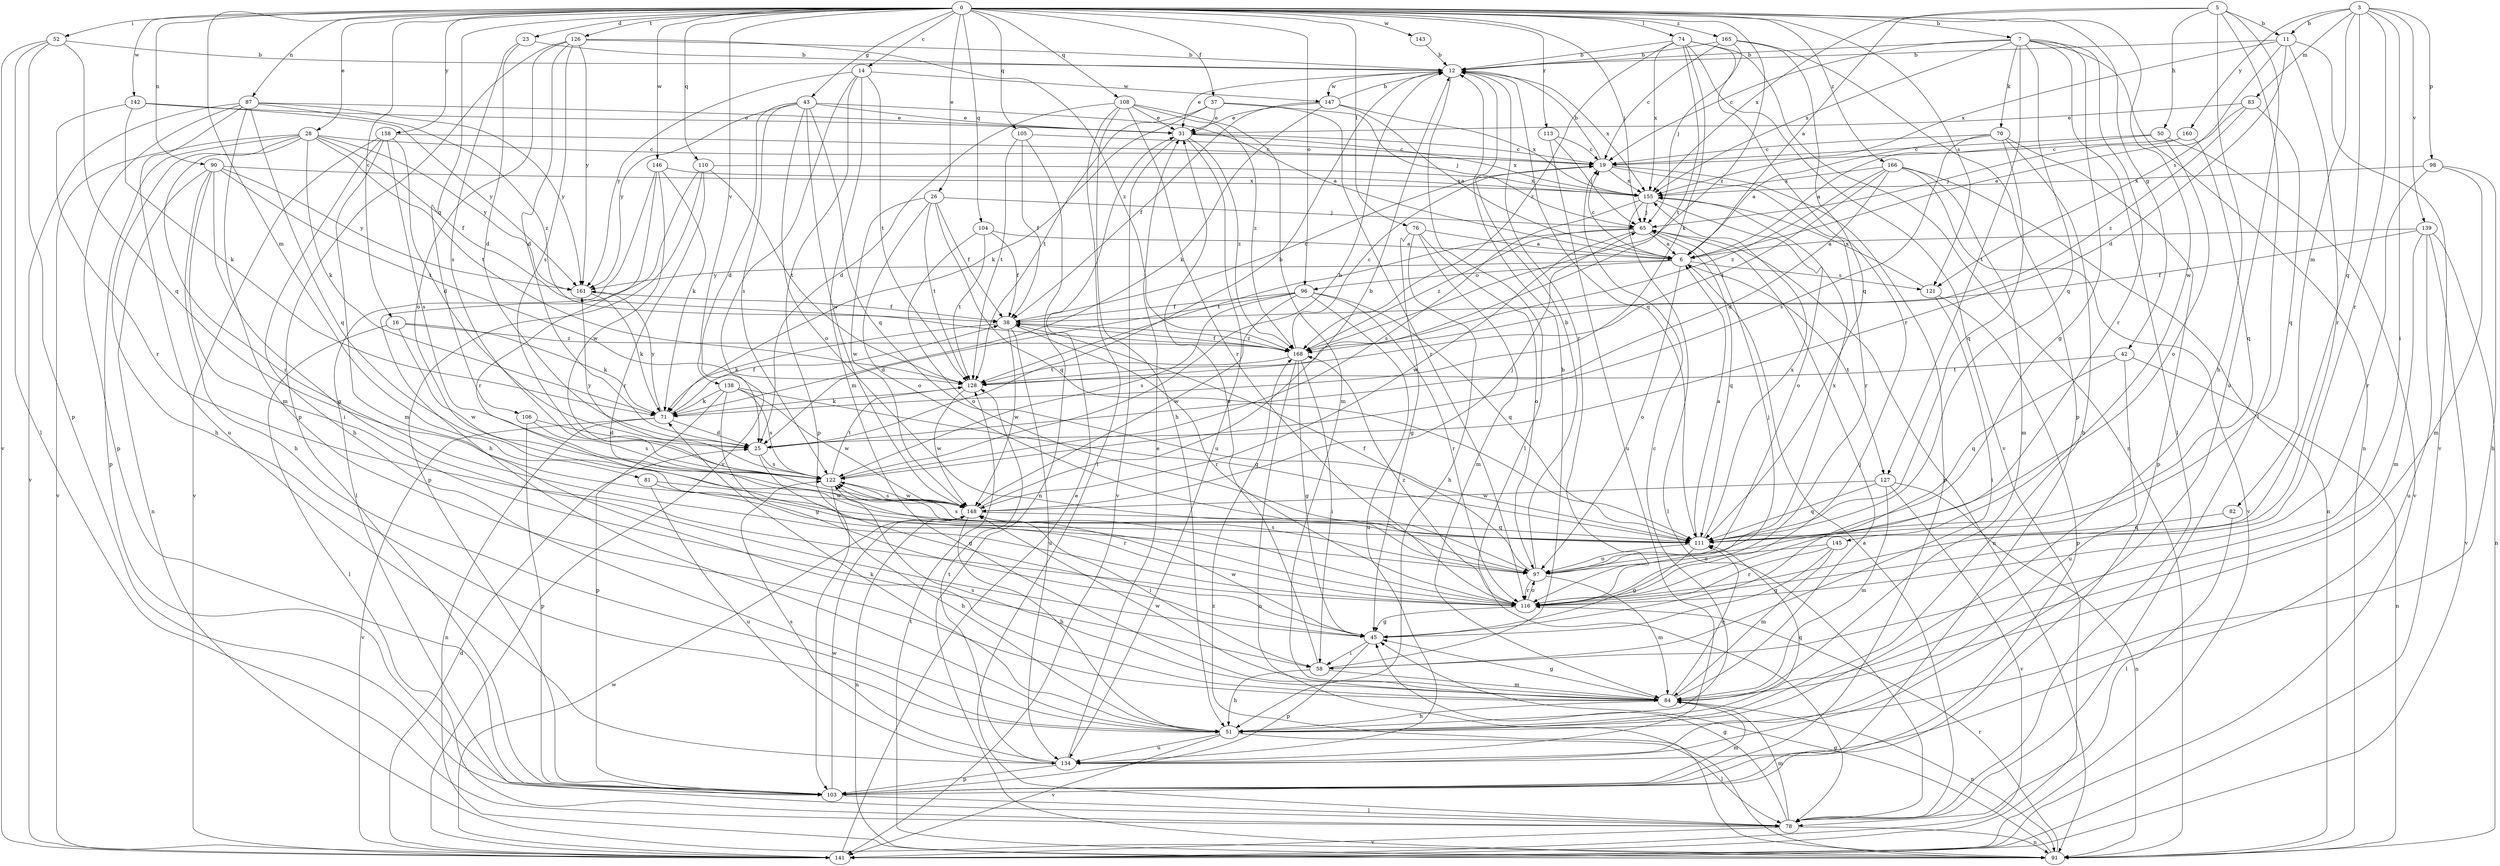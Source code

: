 strict digraph  {
0;
3;
5;
6;
7;
11;
12;
14;
16;
19;
23;
25;
26;
28;
31;
37;
38;
42;
43;
45;
50;
51;
52;
58;
65;
70;
71;
74;
76;
78;
81;
82;
83;
84;
87;
90;
91;
96;
97;
98;
103;
104;
105;
106;
108;
110;
111;
113;
116;
121;
122;
126;
127;
128;
134;
138;
139;
141;
142;
143;
145;
146;
147;
148;
155;
158;
160;
161;
165;
166;
168;
0 -> 7  [label=b];
0 -> 14  [label=c];
0 -> 16  [label=c];
0 -> 23  [label=d];
0 -> 26  [label=e];
0 -> 28  [label=e];
0 -> 37  [label=f];
0 -> 42  [label=g];
0 -> 43  [label=g];
0 -> 52  [label=i];
0 -> 65  [label=j];
0 -> 74  [label=l];
0 -> 76  [label=l];
0 -> 81  [label=m];
0 -> 87  [label=n];
0 -> 90  [label=n];
0 -> 96  [label=o];
0 -> 104  [label=q];
0 -> 105  [label=q];
0 -> 106  [label=q];
0 -> 108  [label=q];
0 -> 110  [label=q];
0 -> 113  [label=r];
0 -> 121  [label=s];
0 -> 126  [label=t];
0 -> 138  [label=v];
0 -> 142  [label=w];
0 -> 143  [label=w];
0 -> 145  [label=w];
0 -> 146  [label=w];
0 -> 158  [label=y];
0 -> 165  [label=z];
0 -> 166  [label=z];
0 -> 168  [label=z];
3 -> 11  [label=b];
3 -> 58  [label=i];
3 -> 82  [label=m];
3 -> 83  [label=m];
3 -> 98  [label=p];
3 -> 111  [label=q];
3 -> 116  [label=r];
3 -> 139  [label=v];
3 -> 160  [label=y];
5 -> 6  [label=a];
5 -> 11  [label=b];
5 -> 50  [label=h];
5 -> 51  [label=h];
5 -> 78  [label=l];
5 -> 134  [label=u];
5 -> 155  [label=x];
6 -> 19  [label=c];
6 -> 96  [label=o];
6 -> 97  [label=o];
6 -> 121  [label=s];
6 -> 127  [label=t];
6 -> 161  [label=y];
7 -> 12  [label=b];
7 -> 19  [label=c];
7 -> 45  [label=g];
7 -> 70  [label=k];
7 -> 78  [label=l];
7 -> 91  [label=n];
7 -> 111  [label=q];
7 -> 116  [label=r];
7 -> 127  [label=t];
7 -> 155  [label=x];
11 -> 12  [label=b];
11 -> 25  [label=d];
11 -> 116  [label=r];
11 -> 121  [label=s];
11 -> 141  [label=v];
11 -> 155  [label=x];
12 -> 31  [label=e];
12 -> 78  [label=l];
12 -> 111  [label=q];
12 -> 116  [label=r];
12 -> 147  [label=w];
12 -> 155  [label=x];
14 -> 84  [label=m];
14 -> 103  [label=p];
14 -> 128  [label=t];
14 -> 141  [label=v];
14 -> 147  [label=w];
14 -> 161  [label=y];
16 -> 71  [label=k];
16 -> 78  [label=l];
16 -> 148  [label=w];
16 -> 168  [label=z];
19 -> 12  [label=b];
19 -> 103  [label=p];
19 -> 116  [label=r];
19 -> 155  [label=x];
23 -> 12  [label=b];
23 -> 25  [label=d];
23 -> 122  [label=s];
25 -> 12  [label=b];
25 -> 45  [label=g];
25 -> 122  [label=s];
26 -> 38  [label=f];
26 -> 65  [label=j];
26 -> 97  [label=o];
26 -> 111  [label=q];
26 -> 128  [label=t];
26 -> 148  [label=w];
28 -> 19  [label=c];
28 -> 38  [label=f];
28 -> 51  [label=h];
28 -> 71  [label=k];
28 -> 103  [label=p];
28 -> 116  [label=r];
28 -> 128  [label=t];
28 -> 141  [label=v];
28 -> 161  [label=y];
31 -> 19  [label=c];
31 -> 134  [label=u];
31 -> 141  [label=v];
31 -> 155  [label=x];
31 -> 168  [label=z];
37 -> 31  [label=e];
37 -> 65  [label=j];
37 -> 71  [label=k];
37 -> 116  [label=r];
37 -> 128  [label=t];
38 -> 19  [label=c];
38 -> 71  [label=k];
38 -> 116  [label=r];
38 -> 134  [label=u];
38 -> 148  [label=w];
38 -> 168  [label=z];
42 -> 91  [label=n];
42 -> 111  [label=q];
42 -> 128  [label=t];
42 -> 134  [label=u];
43 -> 6  [label=a];
43 -> 25  [label=d];
43 -> 31  [label=e];
43 -> 97  [label=o];
43 -> 111  [label=q];
43 -> 122  [label=s];
43 -> 148  [label=w];
43 -> 161  [label=y];
45 -> 58  [label=i];
45 -> 103  [label=p];
45 -> 148  [label=w];
50 -> 6  [label=a];
50 -> 19  [label=c];
50 -> 97  [label=o];
50 -> 141  [label=v];
51 -> 19  [label=c];
51 -> 71  [label=k];
51 -> 78  [label=l];
51 -> 111  [label=q];
51 -> 134  [label=u];
51 -> 141  [label=v];
52 -> 12  [label=b];
52 -> 78  [label=l];
52 -> 103  [label=p];
52 -> 111  [label=q];
52 -> 141  [label=v];
58 -> 12  [label=b];
58 -> 31  [label=e];
58 -> 51  [label=h];
58 -> 84  [label=m];
65 -> 6  [label=a];
65 -> 91  [label=n];
65 -> 111  [label=q];
65 -> 128  [label=t];
65 -> 148  [label=w];
65 -> 168  [label=z];
70 -> 6  [label=a];
70 -> 19  [label=c];
70 -> 51  [label=h];
70 -> 103  [label=p];
70 -> 111  [label=q];
70 -> 122  [label=s];
71 -> 25  [label=d];
71 -> 38  [label=f];
71 -> 91  [label=n];
71 -> 141  [label=v];
71 -> 161  [label=y];
74 -> 12  [label=b];
74 -> 71  [label=k];
74 -> 91  [label=n];
74 -> 116  [label=r];
74 -> 128  [label=t];
74 -> 141  [label=v];
74 -> 155  [label=x];
74 -> 168  [label=z];
76 -> 6  [label=a];
76 -> 45  [label=g];
76 -> 51  [label=h];
76 -> 84  [label=m];
76 -> 97  [label=o];
78 -> 6  [label=a];
78 -> 45  [label=g];
78 -> 84  [label=m];
78 -> 91  [label=n];
78 -> 141  [label=v];
81 -> 116  [label=r];
81 -> 134  [label=u];
81 -> 148  [label=w];
82 -> 78  [label=l];
82 -> 111  [label=q];
83 -> 6  [label=a];
83 -> 31  [label=e];
83 -> 111  [label=q];
83 -> 168  [label=z];
84 -> 45  [label=g];
84 -> 51  [label=h];
84 -> 65  [label=j];
84 -> 91  [label=n];
84 -> 111  [label=q];
84 -> 122  [label=s];
84 -> 148  [label=w];
87 -> 31  [label=e];
87 -> 84  [label=m];
87 -> 103  [label=p];
87 -> 111  [label=q];
87 -> 134  [label=u];
87 -> 141  [label=v];
87 -> 161  [label=y];
87 -> 168  [label=z];
90 -> 45  [label=g];
90 -> 51  [label=h];
90 -> 58  [label=i];
90 -> 91  [label=n];
90 -> 128  [label=t];
90 -> 155  [label=x];
90 -> 161  [label=y];
91 -> 45  [label=g];
91 -> 116  [label=r];
91 -> 128  [label=t];
91 -> 168  [label=z];
96 -> 25  [label=d];
96 -> 38  [label=f];
96 -> 111  [label=q];
96 -> 116  [label=r];
96 -> 122  [label=s];
96 -> 134  [label=u];
96 -> 148  [label=w];
97 -> 12  [label=b];
97 -> 38  [label=f];
97 -> 84  [label=m];
97 -> 116  [label=r];
97 -> 122  [label=s];
97 -> 155  [label=x];
98 -> 51  [label=h];
98 -> 84  [label=m];
98 -> 116  [label=r];
98 -> 155  [label=x];
103 -> 78  [label=l];
103 -> 84  [label=m];
103 -> 148  [label=w];
104 -> 6  [label=a];
104 -> 38  [label=f];
104 -> 97  [label=o];
104 -> 128  [label=t];
105 -> 19  [label=c];
105 -> 38  [label=f];
105 -> 91  [label=n];
105 -> 128  [label=t];
106 -> 25  [label=d];
106 -> 103  [label=p];
106 -> 122  [label=s];
108 -> 25  [label=d];
108 -> 31  [label=e];
108 -> 51  [label=h];
108 -> 78  [label=l];
108 -> 84  [label=m];
108 -> 116  [label=r];
108 -> 168  [label=z];
110 -> 51  [label=h];
110 -> 103  [label=p];
110 -> 116  [label=r];
110 -> 128  [label=t];
110 -> 155  [label=x];
111 -> 6  [label=a];
111 -> 45  [label=g];
111 -> 97  [label=o];
111 -> 122  [label=s];
111 -> 155  [label=x];
113 -> 19  [label=c];
113 -> 65  [label=j];
113 -> 134  [label=u];
116 -> 45  [label=g];
116 -> 65  [label=j];
116 -> 97  [label=o];
116 -> 168  [label=z];
121 -> 58  [label=i];
121 -> 103  [label=p];
121 -> 155  [label=x];
122 -> 12  [label=b];
122 -> 51  [label=h];
122 -> 128  [label=t];
122 -> 148  [label=w];
122 -> 161  [label=y];
126 -> 12  [label=b];
126 -> 25  [label=d];
126 -> 97  [label=o];
126 -> 103  [label=p];
126 -> 122  [label=s];
126 -> 161  [label=y];
126 -> 168  [label=z];
127 -> 84  [label=m];
127 -> 91  [label=n];
127 -> 111  [label=q];
127 -> 141  [label=v];
127 -> 148  [label=w];
128 -> 71  [label=k];
128 -> 148  [label=w];
134 -> 31  [label=e];
134 -> 103  [label=p];
134 -> 122  [label=s];
134 -> 128  [label=t];
138 -> 45  [label=g];
138 -> 71  [label=k];
138 -> 103  [label=p];
138 -> 111  [label=q];
138 -> 122  [label=s];
138 -> 148  [label=w];
139 -> 6  [label=a];
139 -> 38  [label=f];
139 -> 84  [label=m];
139 -> 91  [label=n];
139 -> 134  [label=u];
139 -> 141  [label=v];
141 -> 25  [label=d];
141 -> 31  [label=e];
141 -> 148  [label=w];
142 -> 31  [label=e];
142 -> 71  [label=k];
142 -> 116  [label=r];
142 -> 161  [label=y];
143 -> 12  [label=b];
145 -> 45  [label=g];
145 -> 84  [label=m];
145 -> 97  [label=o];
145 -> 116  [label=r];
146 -> 71  [label=k];
146 -> 78  [label=l];
146 -> 116  [label=r];
146 -> 148  [label=w];
146 -> 155  [label=x];
147 -> 6  [label=a];
147 -> 12  [label=b];
147 -> 31  [label=e];
147 -> 38  [label=f];
147 -> 71  [label=k];
147 -> 155  [label=x];
148 -> 12  [label=b];
148 -> 51  [label=h];
148 -> 58  [label=i];
148 -> 65  [label=j];
148 -> 91  [label=n];
148 -> 111  [label=q];
148 -> 122  [label=s];
155 -> 65  [label=j];
155 -> 78  [label=l];
155 -> 97  [label=o];
155 -> 122  [label=s];
158 -> 19  [label=c];
158 -> 25  [label=d];
158 -> 51  [label=h];
158 -> 84  [label=m];
158 -> 122  [label=s];
158 -> 141  [label=v];
160 -> 19  [label=c];
160 -> 65  [label=j];
160 -> 111  [label=q];
161 -> 38  [label=f];
161 -> 71  [label=k];
165 -> 12  [label=b];
165 -> 19  [label=c];
165 -> 65  [label=j];
165 -> 103  [label=p];
165 -> 111  [label=q];
166 -> 25  [label=d];
166 -> 84  [label=m];
166 -> 91  [label=n];
166 -> 128  [label=t];
166 -> 141  [label=v];
166 -> 155  [label=x];
166 -> 168  [label=z];
168 -> 19  [label=c];
168 -> 38  [label=f];
168 -> 45  [label=g];
168 -> 58  [label=i];
168 -> 91  [label=n];
168 -> 128  [label=t];
}
